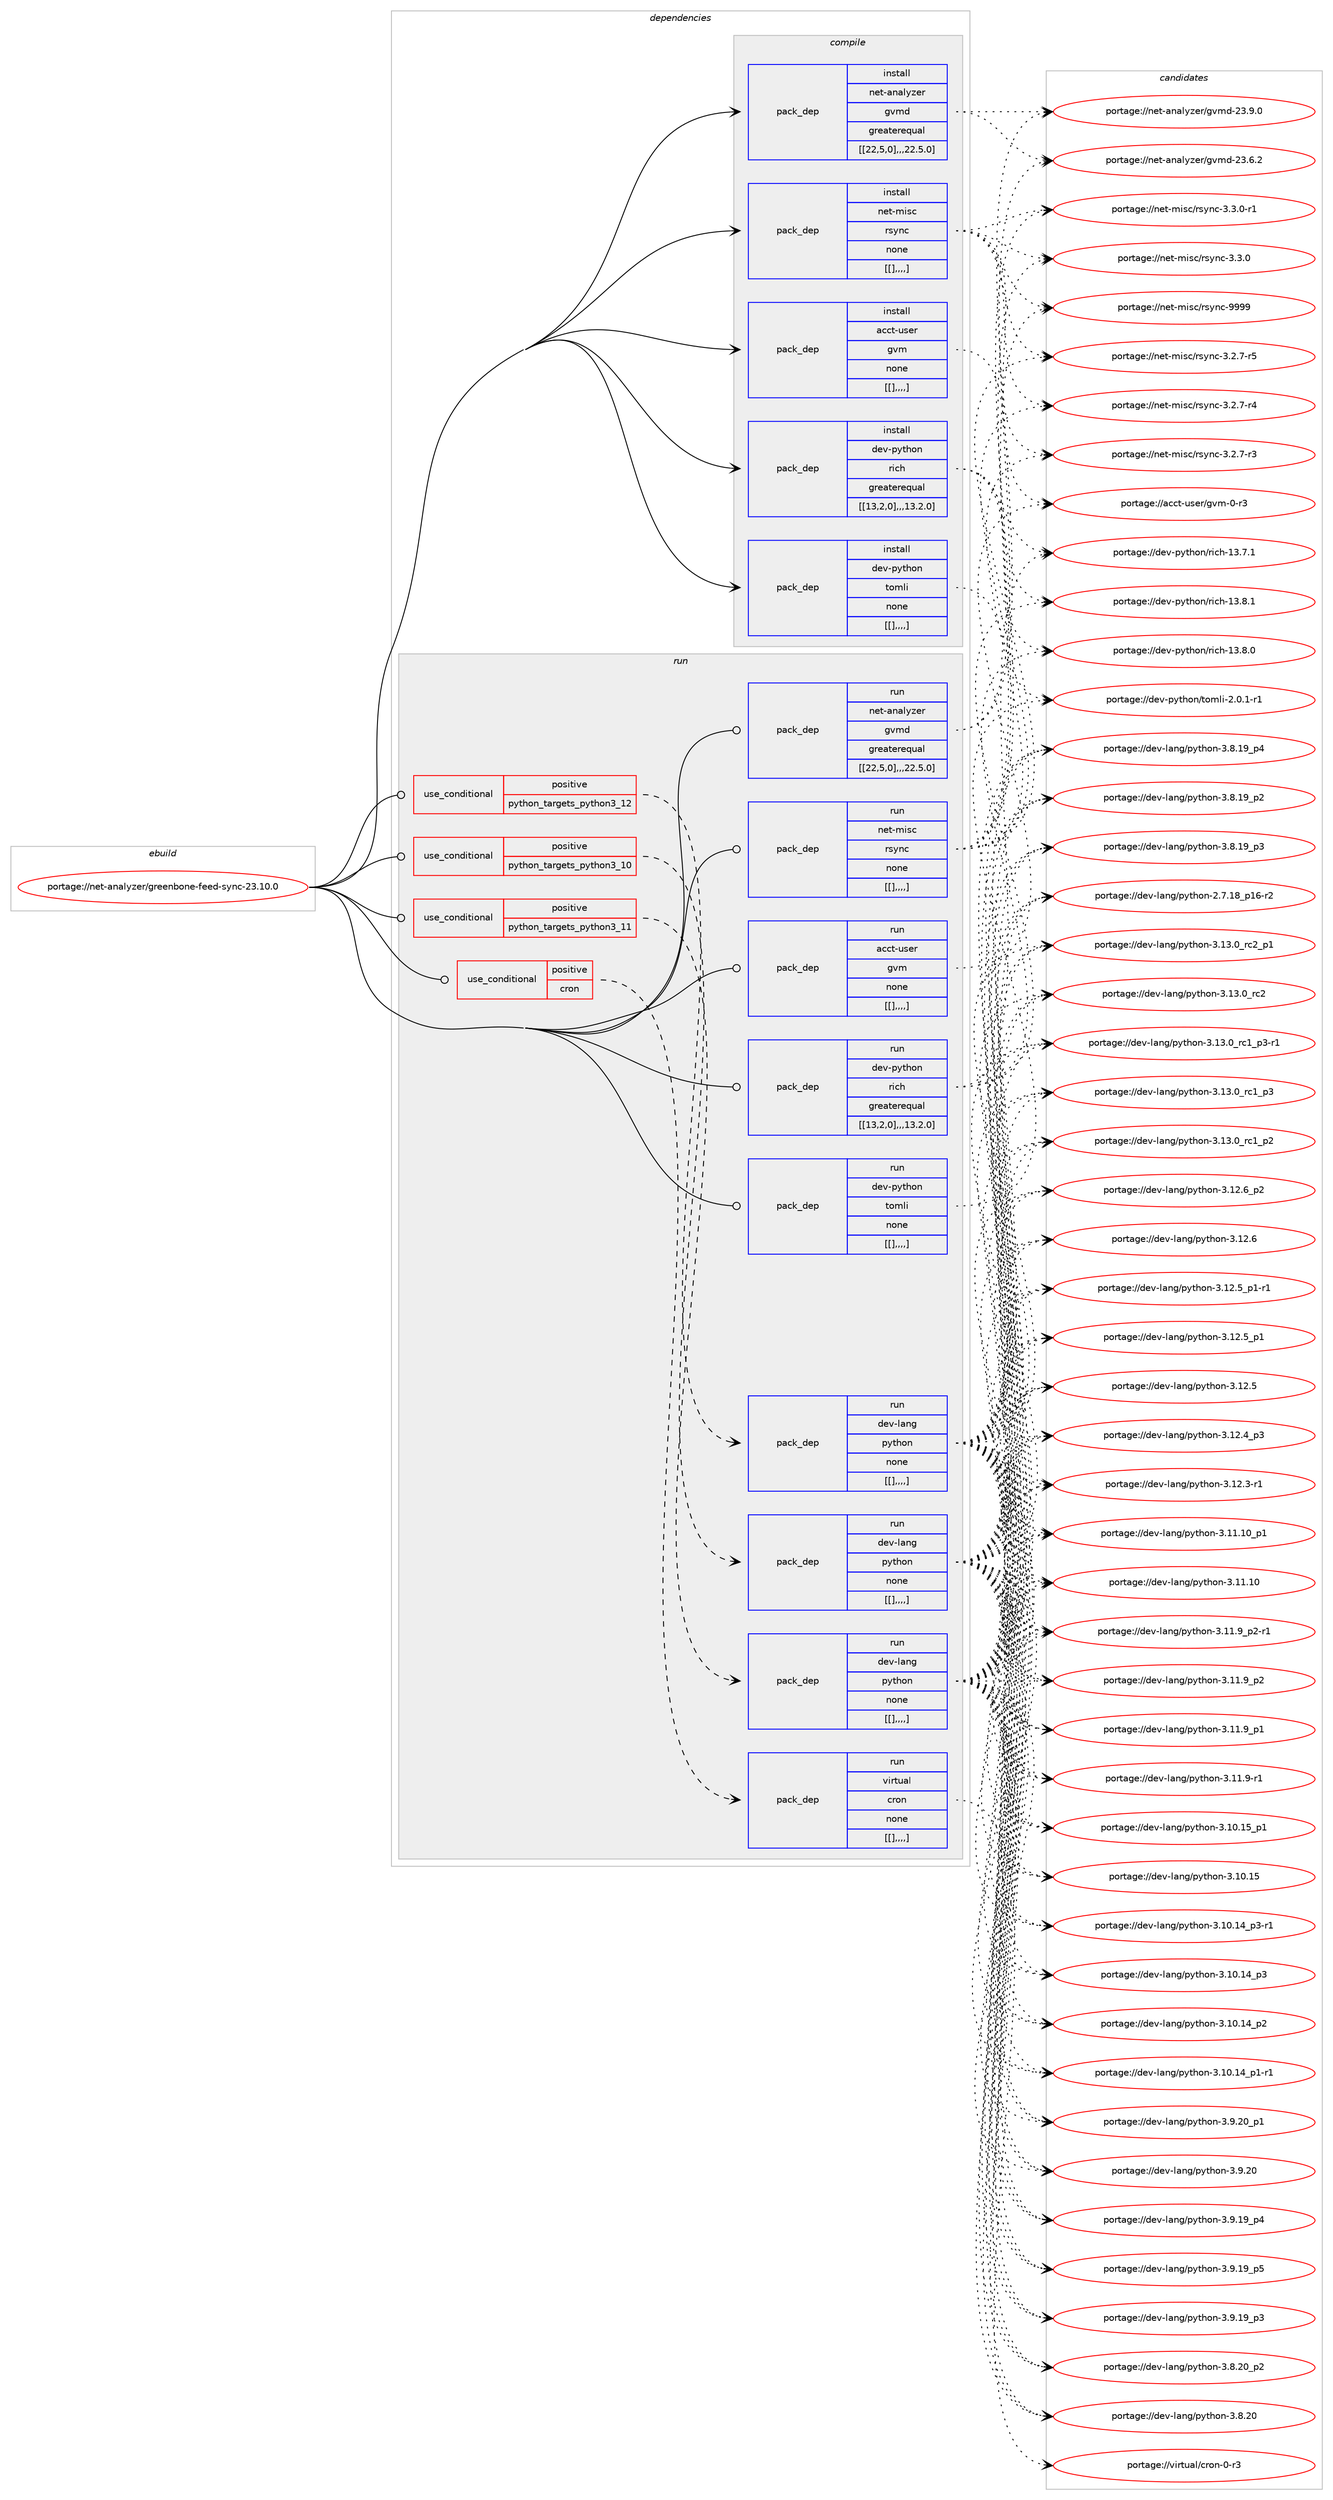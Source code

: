 digraph prolog {

# *************
# Graph options
# *************

newrank=true;
concentrate=true;
compound=true;
graph [rankdir=LR,fontname=Helvetica,fontsize=10,ranksep=1.5];#, ranksep=2.5, nodesep=0.2];
edge  [arrowhead=vee];
node  [fontname=Helvetica,fontsize=10];

# **********
# The ebuild
# **********

subgraph cluster_leftcol {
color=gray;
label=<<i>ebuild</i>>;
id [label="portage://net-analyzer/greenbone-feed-sync-23.10.0", color=red, width=4, href="../net-analyzer/greenbone-feed-sync-23.10.0.svg"];
}

# ****************
# The dependencies
# ****************

subgraph cluster_midcol {
color=gray;
label=<<i>dependencies</i>>;
subgraph cluster_compile {
fillcolor="#eeeeee";
style=filled;
label=<<i>compile</i>>;
subgraph pack255198 {
dependency348858 [label=<<TABLE BORDER="0" CELLBORDER="1" CELLSPACING="0" CELLPADDING="4" WIDTH="220"><TR><TD ROWSPAN="6" CELLPADDING="30">pack_dep</TD></TR><TR><TD WIDTH="110">install</TD></TR><TR><TD>acct-user</TD></TR><TR><TD>gvm</TD></TR><TR><TD>none</TD></TR><TR><TD>[[],,,,]</TD></TR></TABLE>>, shape=none, color=blue];
}
id:e -> dependency348858:w [weight=20,style="solid",arrowhead="vee"];
subgraph pack255199 {
dependency348859 [label=<<TABLE BORDER="0" CELLBORDER="1" CELLSPACING="0" CELLPADDING="4" WIDTH="220"><TR><TD ROWSPAN="6" CELLPADDING="30">pack_dep</TD></TR><TR><TD WIDTH="110">install</TD></TR><TR><TD>dev-python</TD></TR><TR><TD>rich</TD></TR><TR><TD>greaterequal</TD></TR><TR><TD>[[13,2,0],,,13.2.0]</TD></TR></TABLE>>, shape=none, color=blue];
}
id:e -> dependency348859:w [weight=20,style="solid",arrowhead="vee"];
subgraph pack255200 {
dependency348860 [label=<<TABLE BORDER="0" CELLBORDER="1" CELLSPACING="0" CELLPADDING="4" WIDTH="220"><TR><TD ROWSPAN="6" CELLPADDING="30">pack_dep</TD></TR><TR><TD WIDTH="110">install</TD></TR><TR><TD>dev-python</TD></TR><TR><TD>tomli</TD></TR><TR><TD>none</TD></TR><TR><TD>[[],,,,]</TD></TR></TABLE>>, shape=none, color=blue];
}
id:e -> dependency348860:w [weight=20,style="solid",arrowhead="vee"];
subgraph pack255201 {
dependency348861 [label=<<TABLE BORDER="0" CELLBORDER="1" CELLSPACING="0" CELLPADDING="4" WIDTH="220"><TR><TD ROWSPAN="6" CELLPADDING="30">pack_dep</TD></TR><TR><TD WIDTH="110">install</TD></TR><TR><TD>net-analyzer</TD></TR><TR><TD>gvmd</TD></TR><TR><TD>greaterequal</TD></TR><TR><TD>[[22,5,0],,,22.5.0]</TD></TR></TABLE>>, shape=none, color=blue];
}
id:e -> dependency348861:w [weight=20,style="solid",arrowhead="vee"];
subgraph pack255202 {
dependency348862 [label=<<TABLE BORDER="0" CELLBORDER="1" CELLSPACING="0" CELLPADDING="4" WIDTH="220"><TR><TD ROWSPAN="6" CELLPADDING="30">pack_dep</TD></TR><TR><TD WIDTH="110">install</TD></TR><TR><TD>net-misc</TD></TR><TR><TD>rsync</TD></TR><TR><TD>none</TD></TR><TR><TD>[[],,,,]</TD></TR></TABLE>>, shape=none, color=blue];
}
id:e -> dependency348862:w [weight=20,style="solid",arrowhead="vee"];
}
subgraph cluster_compileandrun {
fillcolor="#eeeeee";
style=filled;
label=<<i>compile and run</i>>;
}
subgraph cluster_run {
fillcolor="#eeeeee";
style=filled;
label=<<i>run</i>>;
subgraph cond91076 {
dependency348863 [label=<<TABLE BORDER="0" CELLBORDER="1" CELLSPACING="0" CELLPADDING="4"><TR><TD ROWSPAN="3" CELLPADDING="10">use_conditional</TD></TR><TR><TD>positive</TD></TR><TR><TD>cron</TD></TR></TABLE>>, shape=none, color=red];
subgraph pack255203 {
dependency348864 [label=<<TABLE BORDER="0" CELLBORDER="1" CELLSPACING="0" CELLPADDING="4" WIDTH="220"><TR><TD ROWSPAN="6" CELLPADDING="30">pack_dep</TD></TR><TR><TD WIDTH="110">run</TD></TR><TR><TD>virtual</TD></TR><TR><TD>cron</TD></TR><TR><TD>none</TD></TR><TR><TD>[[],,,,]</TD></TR></TABLE>>, shape=none, color=blue];
}
dependency348863:e -> dependency348864:w [weight=20,style="dashed",arrowhead="vee"];
}
id:e -> dependency348863:w [weight=20,style="solid",arrowhead="odot"];
subgraph cond91077 {
dependency348865 [label=<<TABLE BORDER="0" CELLBORDER="1" CELLSPACING="0" CELLPADDING="4"><TR><TD ROWSPAN="3" CELLPADDING="10">use_conditional</TD></TR><TR><TD>positive</TD></TR><TR><TD>python_targets_python3_10</TD></TR></TABLE>>, shape=none, color=red];
subgraph pack255204 {
dependency348866 [label=<<TABLE BORDER="0" CELLBORDER="1" CELLSPACING="0" CELLPADDING="4" WIDTH="220"><TR><TD ROWSPAN="6" CELLPADDING="30">pack_dep</TD></TR><TR><TD WIDTH="110">run</TD></TR><TR><TD>dev-lang</TD></TR><TR><TD>python</TD></TR><TR><TD>none</TD></TR><TR><TD>[[],,,,]</TD></TR></TABLE>>, shape=none, color=blue];
}
dependency348865:e -> dependency348866:w [weight=20,style="dashed",arrowhead="vee"];
}
id:e -> dependency348865:w [weight=20,style="solid",arrowhead="odot"];
subgraph cond91078 {
dependency348867 [label=<<TABLE BORDER="0" CELLBORDER="1" CELLSPACING="0" CELLPADDING="4"><TR><TD ROWSPAN="3" CELLPADDING="10">use_conditional</TD></TR><TR><TD>positive</TD></TR><TR><TD>python_targets_python3_11</TD></TR></TABLE>>, shape=none, color=red];
subgraph pack255205 {
dependency348868 [label=<<TABLE BORDER="0" CELLBORDER="1" CELLSPACING="0" CELLPADDING="4" WIDTH="220"><TR><TD ROWSPAN="6" CELLPADDING="30">pack_dep</TD></TR><TR><TD WIDTH="110">run</TD></TR><TR><TD>dev-lang</TD></TR><TR><TD>python</TD></TR><TR><TD>none</TD></TR><TR><TD>[[],,,,]</TD></TR></TABLE>>, shape=none, color=blue];
}
dependency348867:e -> dependency348868:w [weight=20,style="dashed",arrowhead="vee"];
}
id:e -> dependency348867:w [weight=20,style="solid",arrowhead="odot"];
subgraph cond91079 {
dependency348869 [label=<<TABLE BORDER="0" CELLBORDER="1" CELLSPACING="0" CELLPADDING="4"><TR><TD ROWSPAN="3" CELLPADDING="10">use_conditional</TD></TR><TR><TD>positive</TD></TR><TR><TD>python_targets_python3_12</TD></TR></TABLE>>, shape=none, color=red];
subgraph pack255206 {
dependency348870 [label=<<TABLE BORDER="0" CELLBORDER="1" CELLSPACING="0" CELLPADDING="4" WIDTH="220"><TR><TD ROWSPAN="6" CELLPADDING="30">pack_dep</TD></TR><TR><TD WIDTH="110">run</TD></TR><TR><TD>dev-lang</TD></TR><TR><TD>python</TD></TR><TR><TD>none</TD></TR><TR><TD>[[],,,,]</TD></TR></TABLE>>, shape=none, color=blue];
}
dependency348869:e -> dependency348870:w [weight=20,style="dashed",arrowhead="vee"];
}
id:e -> dependency348869:w [weight=20,style="solid",arrowhead="odot"];
subgraph pack255207 {
dependency348871 [label=<<TABLE BORDER="0" CELLBORDER="1" CELLSPACING="0" CELLPADDING="4" WIDTH="220"><TR><TD ROWSPAN="6" CELLPADDING="30">pack_dep</TD></TR><TR><TD WIDTH="110">run</TD></TR><TR><TD>acct-user</TD></TR><TR><TD>gvm</TD></TR><TR><TD>none</TD></TR><TR><TD>[[],,,,]</TD></TR></TABLE>>, shape=none, color=blue];
}
id:e -> dependency348871:w [weight=20,style="solid",arrowhead="odot"];
subgraph pack255208 {
dependency348872 [label=<<TABLE BORDER="0" CELLBORDER="1" CELLSPACING="0" CELLPADDING="4" WIDTH="220"><TR><TD ROWSPAN="6" CELLPADDING="30">pack_dep</TD></TR><TR><TD WIDTH="110">run</TD></TR><TR><TD>dev-python</TD></TR><TR><TD>rich</TD></TR><TR><TD>greaterequal</TD></TR><TR><TD>[[13,2,0],,,13.2.0]</TD></TR></TABLE>>, shape=none, color=blue];
}
id:e -> dependency348872:w [weight=20,style="solid",arrowhead="odot"];
subgraph pack255209 {
dependency348873 [label=<<TABLE BORDER="0" CELLBORDER="1" CELLSPACING="0" CELLPADDING="4" WIDTH="220"><TR><TD ROWSPAN="6" CELLPADDING="30">pack_dep</TD></TR><TR><TD WIDTH="110">run</TD></TR><TR><TD>dev-python</TD></TR><TR><TD>tomli</TD></TR><TR><TD>none</TD></TR><TR><TD>[[],,,,]</TD></TR></TABLE>>, shape=none, color=blue];
}
id:e -> dependency348873:w [weight=20,style="solid",arrowhead="odot"];
subgraph pack255210 {
dependency348874 [label=<<TABLE BORDER="0" CELLBORDER="1" CELLSPACING="0" CELLPADDING="4" WIDTH="220"><TR><TD ROWSPAN="6" CELLPADDING="30">pack_dep</TD></TR><TR><TD WIDTH="110">run</TD></TR><TR><TD>net-analyzer</TD></TR><TR><TD>gvmd</TD></TR><TR><TD>greaterequal</TD></TR><TR><TD>[[22,5,0],,,22.5.0]</TD></TR></TABLE>>, shape=none, color=blue];
}
id:e -> dependency348874:w [weight=20,style="solid",arrowhead="odot"];
subgraph pack255211 {
dependency348875 [label=<<TABLE BORDER="0" CELLBORDER="1" CELLSPACING="0" CELLPADDING="4" WIDTH="220"><TR><TD ROWSPAN="6" CELLPADDING="30">pack_dep</TD></TR><TR><TD WIDTH="110">run</TD></TR><TR><TD>net-misc</TD></TR><TR><TD>rsync</TD></TR><TR><TD>none</TD></TR><TR><TD>[[],,,,]</TD></TR></TABLE>>, shape=none, color=blue];
}
id:e -> dependency348875:w [weight=20,style="solid",arrowhead="odot"];
}
}

# **************
# The candidates
# **************

subgraph cluster_choices {
rank=same;
color=gray;
label=<<i>candidates</i>>;

subgraph choice255198 {
color=black;
nodesep=1;
choice979999116451171151011144710311810945484511451 [label="portage://acct-user/gvm-0-r3", color=red, width=4,href="../acct-user/gvm-0-r3.svg"];
dependency348858:e -> choice979999116451171151011144710311810945484511451:w [style=dotted,weight="100"];
}
subgraph choice255199 {
color=black;
nodesep=1;
choice10010111845112121116104111110471141059910445495146564649 [label="portage://dev-python/rich-13.8.1", color=red, width=4,href="../dev-python/rich-13.8.1.svg"];
choice10010111845112121116104111110471141059910445495146564648 [label="portage://dev-python/rich-13.8.0", color=red, width=4,href="../dev-python/rich-13.8.0.svg"];
choice10010111845112121116104111110471141059910445495146554649 [label="portage://dev-python/rich-13.7.1", color=red, width=4,href="../dev-python/rich-13.7.1.svg"];
dependency348859:e -> choice10010111845112121116104111110471141059910445495146564649:w [style=dotted,weight="100"];
dependency348859:e -> choice10010111845112121116104111110471141059910445495146564648:w [style=dotted,weight="100"];
dependency348859:e -> choice10010111845112121116104111110471141059910445495146554649:w [style=dotted,weight="100"];
}
subgraph choice255200 {
color=black;
nodesep=1;
choice10010111845112121116104111110471161111091081054550464846494511449 [label="portage://dev-python/tomli-2.0.1-r1", color=red, width=4,href="../dev-python/tomli-2.0.1-r1.svg"];
dependency348860:e -> choice10010111845112121116104111110471161111091081054550464846494511449:w [style=dotted,weight="100"];
}
subgraph choice255201 {
color=black;
nodesep=1;
choice1101011164597110971081211221011144710311810910045505146574648 [label="portage://net-analyzer/gvmd-23.9.0", color=red, width=4,href="../net-analyzer/gvmd-23.9.0.svg"];
choice1101011164597110971081211221011144710311810910045505146544650 [label="portage://net-analyzer/gvmd-23.6.2", color=red, width=4,href="../net-analyzer/gvmd-23.6.2.svg"];
dependency348861:e -> choice1101011164597110971081211221011144710311810910045505146574648:w [style=dotted,weight="100"];
dependency348861:e -> choice1101011164597110971081211221011144710311810910045505146544650:w [style=dotted,weight="100"];
}
subgraph choice255202 {
color=black;
nodesep=1;
choice110101116451091051159947114115121110994557575757 [label="portage://net-misc/rsync-9999", color=red, width=4,href="../net-misc/rsync-9999.svg"];
choice110101116451091051159947114115121110994551465146484511449 [label="portage://net-misc/rsync-3.3.0-r1", color=red, width=4,href="../net-misc/rsync-3.3.0-r1.svg"];
choice11010111645109105115994711411512111099455146514648 [label="portage://net-misc/rsync-3.3.0", color=red, width=4,href="../net-misc/rsync-3.3.0.svg"];
choice110101116451091051159947114115121110994551465046554511453 [label="portage://net-misc/rsync-3.2.7-r5", color=red, width=4,href="../net-misc/rsync-3.2.7-r5.svg"];
choice110101116451091051159947114115121110994551465046554511452 [label="portage://net-misc/rsync-3.2.7-r4", color=red, width=4,href="../net-misc/rsync-3.2.7-r4.svg"];
choice110101116451091051159947114115121110994551465046554511451 [label="portage://net-misc/rsync-3.2.7-r3", color=red, width=4,href="../net-misc/rsync-3.2.7-r3.svg"];
dependency348862:e -> choice110101116451091051159947114115121110994557575757:w [style=dotted,weight="100"];
dependency348862:e -> choice110101116451091051159947114115121110994551465146484511449:w [style=dotted,weight="100"];
dependency348862:e -> choice11010111645109105115994711411512111099455146514648:w [style=dotted,weight="100"];
dependency348862:e -> choice110101116451091051159947114115121110994551465046554511453:w [style=dotted,weight="100"];
dependency348862:e -> choice110101116451091051159947114115121110994551465046554511452:w [style=dotted,weight="100"];
dependency348862:e -> choice110101116451091051159947114115121110994551465046554511451:w [style=dotted,weight="100"];
}
subgraph choice255203 {
color=black;
nodesep=1;
choice11810511411611797108479911411111045484511451 [label="portage://virtual/cron-0-r3", color=red, width=4,href="../virtual/cron-0-r3.svg"];
dependency348864:e -> choice11810511411611797108479911411111045484511451:w [style=dotted,weight="100"];
}
subgraph choice255204 {
color=black;
nodesep=1;
choice100101118451089711010347112121116104111110455146495146489511499509511249 [label="portage://dev-lang/python-3.13.0_rc2_p1", color=red, width=4,href="../dev-lang/python-3.13.0_rc2_p1.svg"];
choice10010111845108971101034711212111610411111045514649514648951149950 [label="portage://dev-lang/python-3.13.0_rc2", color=red, width=4,href="../dev-lang/python-3.13.0_rc2.svg"];
choice1001011184510897110103471121211161041111104551464951464895114994995112514511449 [label="portage://dev-lang/python-3.13.0_rc1_p3-r1", color=red, width=4,href="../dev-lang/python-3.13.0_rc1_p3-r1.svg"];
choice100101118451089711010347112121116104111110455146495146489511499499511251 [label="portage://dev-lang/python-3.13.0_rc1_p3", color=red, width=4,href="../dev-lang/python-3.13.0_rc1_p3.svg"];
choice100101118451089711010347112121116104111110455146495146489511499499511250 [label="portage://dev-lang/python-3.13.0_rc1_p2", color=red, width=4,href="../dev-lang/python-3.13.0_rc1_p2.svg"];
choice100101118451089711010347112121116104111110455146495046549511250 [label="portage://dev-lang/python-3.12.6_p2", color=red, width=4,href="../dev-lang/python-3.12.6_p2.svg"];
choice10010111845108971101034711212111610411111045514649504654 [label="portage://dev-lang/python-3.12.6", color=red, width=4,href="../dev-lang/python-3.12.6.svg"];
choice1001011184510897110103471121211161041111104551464950465395112494511449 [label="portage://dev-lang/python-3.12.5_p1-r1", color=red, width=4,href="../dev-lang/python-3.12.5_p1-r1.svg"];
choice100101118451089711010347112121116104111110455146495046539511249 [label="portage://dev-lang/python-3.12.5_p1", color=red, width=4,href="../dev-lang/python-3.12.5_p1.svg"];
choice10010111845108971101034711212111610411111045514649504653 [label="portage://dev-lang/python-3.12.5", color=red, width=4,href="../dev-lang/python-3.12.5.svg"];
choice100101118451089711010347112121116104111110455146495046529511251 [label="portage://dev-lang/python-3.12.4_p3", color=red, width=4,href="../dev-lang/python-3.12.4_p3.svg"];
choice100101118451089711010347112121116104111110455146495046514511449 [label="portage://dev-lang/python-3.12.3-r1", color=red, width=4,href="../dev-lang/python-3.12.3-r1.svg"];
choice10010111845108971101034711212111610411111045514649494649489511249 [label="portage://dev-lang/python-3.11.10_p1", color=red, width=4,href="../dev-lang/python-3.11.10_p1.svg"];
choice1001011184510897110103471121211161041111104551464949464948 [label="portage://dev-lang/python-3.11.10", color=red, width=4,href="../dev-lang/python-3.11.10.svg"];
choice1001011184510897110103471121211161041111104551464949465795112504511449 [label="portage://dev-lang/python-3.11.9_p2-r1", color=red, width=4,href="../dev-lang/python-3.11.9_p2-r1.svg"];
choice100101118451089711010347112121116104111110455146494946579511250 [label="portage://dev-lang/python-3.11.9_p2", color=red, width=4,href="../dev-lang/python-3.11.9_p2.svg"];
choice100101118451089711010347112121116104111110455146494946579511249 [label="portage://dev-lang/python-3.11.9_p1", color=red, width=4,href="../dev-lang/python-3.11.9_p1.svg"];
choice100101118451089711010347112121116104111110455146494946574511449 [label="portage://dev-lang/python-3.11.9-r1", color=red, width=4,href="../dev-lang/python-3.11.9-r1.svg"];
choice10010111845108971101034711212111610411111045514649484649539511249 [label="portage://dev-lang/python-3.10.15_p1", color=red, width=4,href="../dev-lang/python-3.10.15_p1.svg"];
choice1001011184510897110103471121211161041111104551464948464953 [label="portage://dev-lang/python-3.10.15", color=red, width=4,href="../dev-lang/python-3.10.15.svg"];
choice100101118451089711010347112121116104111110455146494846495295112514511449 [label="portage://dev-lang/python-3.10.14_p3-r1", color=red, width=4,href="../dev-lang/python-3.10.14_p3-r1.svg"];
choice10010111845108971101034711212111610411111045514649484649529511251 [label="portage://dev-lang/python-3.10.14_p3", color=red, width=4,href="../dev-lang/python-3.10.14_p3.svg"];
choice10010111845108971101034711212111610411111045514649484649529511250 [label="portage://dev-lang/python-3.10.14_p2", color=red, width=4,href="../dev-lang/python-3.10.14_p2.svg"];
choice100101118451089711010347112121116104111110455146494846495295112494511449 [label="portage://dev-lang/python-3.10.14_p1-r1", color=red, width=4,href="../dev-lang/python-3.10.14_p1-r1.svg"];
choice100101118451089711010347112121116104111110455146574650489511249 [label="portage://dev-lang/python-3.9.20_p1", color=red, width=4,href="../dev-lang/python-3.9.20_p1.svg"];
choice10010111845108971101034711212111610411111045514657465048 [label="portage://dev-lang/python-3.9.20", color=red, width=4,href="../dev-lang/python-3.9.20.svg"];
choice100101118451089711010347112121116104111110455146574649579511253 [label="portage://dev-lang/python-3.9.19_p5", color=red, width=4,href="../dev-lang/python-3.9.19_p5.svg"];
choice100101118451089711010347112121116104111110455146574649579511252 [label="portage://dev-lang/python-3.9.19_p4", color=red, width=4,href="../dev-lang/python-3.9.19_p4.svg"];
choice100101118451089711010347112121116104111110455146574649579511251 [label="portage://dev-lang/python-3.9.19_p3", color=red, width=4,href="../dev-lang/python-3.9.19_p3.svg"];
choice100101118451089711010347112121116104111110455146564650489511250 [label="portage://dev-lang/python-3.8.20_p2", color=red, width=4,href="../dev-lang/python-3.8.20_p2.svg"];
choice10010111845108971101034711212111610411111045514656465048 [label="portage://dev-lang/python-3.8.20", color=red, width=4,href="../dev-lang/python-3.8.20.svg"];
choice100101118451089711010347112121116104111110455146564649579511252 [label="portage://dev-lang/python-3.8.19_p4", color=red, width=4,href="../dev-lang/python-3.8.19_p4.svg"];
choice100101118451089711010347112121116104111110455146564649579511251 [label="portage://dev-lang/python-3.8.19_p3", color=red, width=4,href="../dev-lang/python-3.8.19_p3.svg"];
choice100101118451089711010347112121116104111110455146564649579511250 [label="portage://dev-lang/python-3.8.19_p2", color=red, width=4,href="../dev-lang/python-3.8.19_p2.svg"];
choice100101118451089711010347112121116104111110455046554649569511249544511450 [label="portage://dev-lang/python-2.7.18_p16-r2", color=red, width=4,href="../dev-lang/python-2.7.18_p16-r2.svg"];
dependency348866:e -> choice100101118451089711010347112121116104111110455146495146489511499509511249:w [style=dotted,weight="100"];
dependency348866:e -> choice10010111845108971101034711212111610411111045514649514648951149950:w [style=dotted,weight="100"];
dependency348866:e -> choice1001011184510897110103471121211161041111104551464951464895114994995112514511449:w [style=dotted,weight="100"];
dependency348866:e -> choice100101118451089711010347112121116104111110455146495146489511499499511251:w [style=dotted,weight="100"];
dependency348866:e -> choice100101118451089711010347112121116104111110455146495146489511499499511250:w [style=dotted,weight="100"];
dependency348866:e -> choice100101118451089711010347112121116104111110455146495046549511250:w [style=dotted,weight="100"];
dependency348866:e -> choice10010111845108971101034711212111610411111045514649504654:w [style=dotted,weight="100"];
dependency348866:e -> choice1001011184510897110103471121211161041111104551464950465395112494511449:w [style=dotted,weight="100"];
dependency348866:e -> choice100101118451089711010347112121116104111110455146495046539511249:w [style=dotted,weight="100"];
dependency348866:e -> choice10010111845108971101034711212111610411111045514649504653:w [style=dotted,weight="100"];
dependency348866:e -> choice100101118451089711010347112121116104111110455146495046529511251:w [style=dotted,weight="100"];
dependency348866:e -> choice100101118451089711010347112121116104111110455146495046514511449:w [style=dotted,weight="100"];
dependency348866:e -> choice10010111845108971101034711212111610411111045514649494649489511249:w [style=dotted,weight="100"];
dependency348866:e -> choice1001011184510897110103471121211161041111104551464949464948:w [style=dotted,weight="100"];
dependency348866:e -> choice1001011184510897110103471121211161041111104551464949465795112504511449:w [style=dotted,weight="100"];
dependency348866:e -> choice100101118451089711010347112121116104111110455146494946579511250:w [style=dotted,weight="100"];
dependency348866:e -> choice100101118451089711010347112121116104111110455146494946579511249:w [style=dotted,weight="100"];
dependency348866:e -> choice100101118451089711010347112121116104111110455146494946574511449:w [style=dotted,weight="100"];
dependency348866:e -> choice10010111845108971101034711212111610411111045514649484649539511249:w [style=dotted,weight="100"];
dependency348866:e -> choice1001011184510897110103471121211161041111104551464948464953:w [style=dotted,weight="100"];
dependency348866:e -> choice100101118451089711010347112121116104111110455146494846495295112514511449:w [style=dotted,weight="100"];
dependency348866:e -> choice10010111845108971101034711212111610411111045514649484649529511251:w [style=dotted,weight="100"];
dependency348866:e -> choice10010111845108971101034711212111610411111045514649484649529511250:w [style=dotted,weight="100"];
dependency348866:e -> choice100101118451089711010347112121116104111110455146494846495295112494511449:w [style=dotted,weight="100"];
dependency348866:e -> choice100101118451089711010347112121116104111110455146574650489511249:w [style=dotted,weight="100"];
dependency348866:e -> choice10010111845108971101034711212111610411111045514657465048:w [style=dotted,weight="100"];
dependency348866:e -> choice100101118451089711010347112121116104111110455146574649579511253:w [style=dotted,weight="100"];
dependency348866:e -> choice100101118451089711010347112121116104111110455146574649579511252:w [style=dotted,weight="100"];
dependency348866:e -> choice100101118451089711010347112121116104111110455146574649579511251:w [style=dotted,weight="100"];
dependency348866:e -> choice100101118451089711010347112121116104111110455146564650489511250:w [style=dotted,weight="100"];
dependency348866:e -> choice10010111845108971101034711212111610411111045514656465048:w [style=dotted,weight="100"];
dependency348866:e -> choice100101118451089711010347112121116104111110455146564649579511252:w [style=dotted,weight="100"];
dependency348866:e -> choice100101118451089711010347112121116104111110455146564649579511251:w [style=dotted,weight="100"];
dependency348866:e -> choice100101118451089711010347112121116104111110455146564649579511250:w [style=dotted,weight="100"];
dependency348866:e -> choice100101118451089711010347112121116104111110455046554649569511249544511450:w [style=dotted,weight="100"];
}
subgraph choice255205 {
color=black;
nodesep=1;
choice100101118451089711010347112121116104111110455146495146489511499509511249 [label="portage://dev-lang/python-3.13.0_rc2_p1", color=red, width=4,href="../dev-lang/python-3.13.0_rc2_p1.svg"];
choice10010111845108971101034711212111610411111045514649514648951149950 [label="portage://dev-lang/python-3.13.0_rc2", color=red, width=4,href="../dev-lang/python-3.13.0_rc2.svg"];
choice1001011184510897110103471121211161041111104551464951464895114994995112514511449 [label="portage://dev-lang/python-3.13.0_rc1_p3-r1", color=red, width=4,href="../dev-lang/python-3.13.0_rc1_p3-r1.svg"];
choice100101118451089711010347112121116104111110455146495146489511499499511251 [label="portage://dev-lang/python-3.13.0_rc1_p3", color=red, width=4,href="../dev-lang/python-3.13.0_rc1_p3.svg"];
choice100101118451089711010347112121116104111110455146495146489511499499511250 [label="portage://dev-lang/python-3.13.0_rc1_p2", color=red, width=4,href="../dev-lang/python-3.13.0_rc1_p2.svg"];
choice100101118451089711010347112121116104111110455146495046549511250 [label="portage://dev-lang/python-3.12.6_p2", color=red, width=4,href="../dev-lang/python-3.12.6_p2.svg"];
choice10010111845108971101034711212111610411111045514649504654 [label="portage://dev-lang/python-3.12.6", color=red, width=4,href="../dev-lang/python-3.12.6.svg"];
choice1001011184510897110103471121211161041111104551464950465395112494511449 [label="portage://dev-lang/python-3.12.5_p1-r1", color=red, width=4,href="../dev-lang/python-3.12.5_p1-r1.svg"];
choice100101118451089711010347112121116104111110455146495046539511249 [label="portage://dev-lang/python-3.12.5_p1", color=red, width=4,href="../dev-lang/python-3.12.5_p1.svg"];
choice10010111845108971101034711212111610411111045514649504653 [label="portage://dev-lang/python-3.12.5", color=red, width=4,href="../dev-lang/python-3.12.5.svg"];
choice100101118451089711010347112121116104111110455146495046529511251 [label="portage://dev-lang/python-3.12.4_p3", color=red, width=4,href="../dev-lang/python-3.12.4_p3.svg"];
choice100101118451089711010347112121116104111110455146495046514511449 [label="portage://dev-lang/python-3.12.3-r1", color=red, width=4,href="../dev-lang/python-3.12.3-r1.svg"];
choice10010111845108971101034711212111610411111045514649494649489511249 [label="portage://dev-lang/python-3.11.10_p1", color=red, width=4,href="../dev-lang/python-3.11.10_p1.svg"];
choice1001011184510897110103471121211161041111104551464949464948 [label="portage://dev-lang/python-3.11.10", color=red, width=4,href="../dev-lang/python-3.11.10.svg"];
choice1001011184510897110103471121211161041111104551464949465795112504511449 [label="portage://dev-lang/python-3.11.9_p2-r1", color=red, width=4,href="../dev-lang/python-3.11.9_p2-r1.svg"];
choice100101118451089711010347112121116104111110455146494946579511250 [label="portage://dev-lang/python-3.11.9_p2", color=red, width=4,href="../dev-lang/python-3.11.9_p2.svg"];
choice100101118451089711010347112121116104111110455146494946579511249 [label="portage://dev-lang/python-3.11.9_p1", color=red, width=4,href="../dev-lang/python-3.11.9_p1.svg"];
choice100101118451089711010347112121116104111110455146494946574511449 [label="portage://dev-lang/python-3.11.9-r1", color=red, width=4,href="../dev-lang/python-3.11.9-r1.svg"];
choice10010111845108971101034711212111610411111045514649484649539511249 [label="portage://dev-lang/python-3.10.15_p1", color=red, width=4,href="../dev-lang/python-3.10.15_p1.svg"];
choice1001011184510897110103471121211161041111104551464948464953 [label="portage://dev-lang/python-3.10.15", color=red, width=4,href="../dev-lang/python-3.10.15.svg"];
choice100101118451089711010347112121116104111110455146494846495295112514511449 [label="portage://dev-lang/python-3.10.14_p3-r1", color=red, width=4,href="../dev-lang/python-3.10.14_p3-r1.svg"];
choice10010111845108971101034711212111610411111045514649484649529511251 [label="portage://dev-lang/python-3.10.14_p3", color=red, width=4,href="../dev-lang/python-3.10.14_p3.svg"];
choice10010111845108971101034711212111610411111045514649484649529511250 [label="portage://dev-lang/python-3.10.14_p2", color=red, width=4,href="../dev-lang/python-3.10.14_p2.svg"];
choice100101118451089711010347112121116104111110455146494846495295112494511449 [label="portage://dev-lang/python-3.10.14_p1-r1", color=red, width=4,href="../dev-lang/python-3.10.14_p1-r1.svg"];
choice100101118451089711010347112121116104111110455146574650489511249 [label="portage://dev-lang/python-3.9.20_p1", color=red, width=4,href="../dev-lang/python-3.9.20_p1.svg"];
choice10010111845108971101034711212111610411111045514657465048 [label="portage://dev-lang/python-3.9.20", color=red, width=4,href="../dev-lang/python-3.9.20.svg"];
choice100101118451089711010347112121116104111110455146574649579511253 [label="portage://dev-lang/python-3.9.19_p5", color=red, width=4,href="../dev-lang/python-3.9.19_p5.svg"];
choice100101118451089711010347112121116104111110455146574649579511252 [label="portage://dev-lang/python-3.9.19_p4", color=red, width=4,href="../dev-lang/python-3.9.19_p4.svg"];
choice100101118451089711010347112121116104111110455146574649579511251 [label="portage://dev-lang/python-3.9.19_p3", color=red, width=4,href="../dev-lang/python-3.9.19_p3.svg"];
choice100101118451089711010347112121116104111110455146564650489511250 [label="portage://dev-lang/python-3.8.20_p2", color=red, width=4,href="../dev-lang/python-3.8.20_p2.svg"];
choice10010111845108971101034711212111610411111045514656465048 [label="portage://dev-lang/python-3.8.20", color=red, width=4,href="../dev-lang/python-3.8.20.svg"];
choice100101118451089711010347112121116104111110455146564649579511252 [label="portage://dev-lang/python-3.8.19_p4", color=red, width=4,href="../dev-lang/python-3.8.19_p4.svg"];
choice100101118451089711010347112121116104111110455146564649579511251 [label="portage://dev-lang/python-3.8.19_p3", color=red, width=4,href="../dev-lang/python-3.8.19_p3.svg"];
choice100101118451089711010347112121116104111110455146564649579511250 [label="portage://dev-lang/python-3.8.19_p2", color=red, width=4,href="../dev-lang/python-3.8.19_p2.svg"];
choice100101118451089711010347112121116104111110455046554649569511249544511450 [label="portage://dev-lang/python-2.7.18_p16-r2", color=red, width=4,href="../dev-lang/python-2.7.18_p16-r2.svg"];
dependency348868:e -> choice100101118451089711010347112121116104111110455146495146489511499509511249:w [style=dotted,weight="100"];
dependency348868:e -> choice10010111845108971101034711212111610411111045514649514648951149950:w [style=dotted,weight="100"];
dependency348868:e -> choice1001011184510897110103471121211161041111104551464951464895114994995112514511449:w [style=dotted,weight="100"];
dependency348868:e -> choice100101118451089711010347112121116104111110455146495146489511499499511251:w [style=dotted,weight="100"];
dependency348868:e -> choice100101118451089711010347112121116104111110455146495146489511499499511250:w [style=dotted,weight="100"];
dependency348868:e -> choice100101118451089711010347112121116104111110455146495046549511250:w [style=dotted,weight="100"];
dependency348868:e -> choice10010111845108971101034711212111610411111045514649504654:w [style=dotted,weight="100"];
dependency348868:e -> choice1001011184510897110103471121211161041111104551464950465395112494511449:w [style=dotted,weight="100"];
dependency348868:e -> choice100101118451089711010347112121116104111110455146495046539511249:w [style=dotted,weight="100"];
dependency348868:e -> choice10010111845108971101034711212111610411111045514649504653:w [style=dotted,weight="100"];
dependency348868:e -> choice100101118451089711010347112121116104111110455146495046529511251:w [style=dotted,weight="100"];
dependency348868:e -> choice100101118451089711010347112121116104111110455146495046514511449:w [style=dotted,weight="100"];
dependency348868:e -> choice10010111845108971101034711212111610411111045514649494649489511249:w [style=dotted,weight="100"];
dependency348868:e -> choice1001011184510897110103471121211161041111104551464949464948:w [style=dotted,weight="100"];
dependency348868:e -> choice1001011184510897110103471121211161041111104551464949465795112504511449:w [style=dotted,weight="100"];
dependency348868:e -> choice100101118451089711010347112121116104111110455146494946579511250:w [style=dotted,weight="100"];
dependency348868:e -> choice100101118451089711010347112121116104111110455146494946579511249:w [style=dotted,weight="100"];
dependency348868:e -> choice100101118451089711010347112121116104111110455146494946574511449:w [style=dotted,weight="100"];
dependency348868:e -> choice10010111845108971101034711212111610411111045514649484649539511249:w [style=dotted,weight="100"];
dependency348868:e -> choice1001011184510897110103471121211161041111104551464948464953:w [style=dotted,weight="100"];
dependency348868:e -> choice100101118451089711010347112121116104111110455146494846495295112514511449:w [style=dotted,weight="100"];
dependency348868:e -> choice10010111845108971101034711212111610411111045514649484649529511251:w [style=dotted,weight="100"];
dependency348868:e -> choice10010111845108971101034711212111610411111045514649484649529511250:w [style=dotted,weight="100"];
dependency348868:e -> choice100101118451089711010347112121116104111110455146494846495295112494511449:w [style=dotted,weight="100"];
dependency348868:e -> choice100101118451089711010347112121116104111110455146574650489511249:w [style=dotted,weight="100"];
dependency348868:e -> choice10010111845108971101034711212111610411111045514657465048:w [style=dotted,weight="100"];
dependency348868:e -> choice100101118451089711010347112121116104111110455146574649579511253:w [style=dotted,weight="100"];
dependency348868:e -> choice100101118451089711010347112121116104111110455146574649579511252:w [style=dotted,weight="100"];
dependency348868:e -> choice100101118451089711010347112121116104111110455146574649579511251:w [style=dotted,weight="100"];
dependency348868:e -> choice100101118451089711010347112121116104111110455146564650489511250:w [style=dotted,weight="100"];
dependency348868:e -> choice10010111845108971101034711212111610411111045514656465048:w [style=dotted,weight="100"];
dependency348868:e -> choice100101118451089711010347112121116104111110455146564649579511252:w [style=dotted,weight="100"];
dependency348868:e -> choice100101118451089711010347112121116104111110455146564649579511251:w [style=dotted,weight="100"];
dependency348868:e -> choice100101118451089711010347112121116104111110455146564649579511250:w [style=dotted,weight="100"];
dependency348868:e -> choice100101118451089711010347112121116104111110455046554649569511249544511450:w [style=dotted,weight="100"];
}
subgraph choice255206 {
color=black;
nodesep=1;
choice100101118451089711010347112121116104111110455146495146489511499509511249 [label="portage://dev-lang/python-3.13.0_rc2_p1", color=red, width=4,href="../dev-lang/python-3.13.0_rc2_p1.svg"];
choice10010111845108971101034711212111610411111045514649514648951149950 [label="portage://dev-lang/python-3.13.0_rc2", color=red, width=4,href="../dev-lang/python-3.13.0_rc2.svg"];
choice1001011184510897110103471121211161041111104551464951464895114994995112514511449 [label="portage://dev-lang/python-3.13.0_rc1_p3-r1", color=red, width=4,href="../dev-lang/python-3.13.0_rc1_p3-r1.svg"];
choice100101118451089711010347112121116104111110455146495146489511499499511251 [label="portage://dev-lang/python-3.13.0_rc1_p3", color=red, width=4,href="../dev-lang/python-3.13.0_rc1_p3.svg"];
choice100101118451089711010347112121116104111110455146495146489511499499511250 [label="portage://dev-lang/python-3.13.0_rc1_p2", color=red, width=4,href="../dev-lang/python-3.13.0_rc1_p2.svg"];
choice100101118451089711010347112121116104111110455146495046549511250 [label="portage://dev-lang/python-3.12.6_p2", color=red, width=4,href="../dev-lang/python-3.12.6_p2.svg"];
choice10010111845108971101034711212111610411111045514649504654 [label="portage://dev-lang/python-3.12.6", color=red, width=4,href="../dev-lang/python-3.12.6.svg"];
choice1001011184510897110103471121211161041111104551464950465395112494511449 [label="portage://dev-lang/python-3.12.5_p1-r1", color=red, width=4,href="../dev-lang/python-3.12.5_p1-r1.svg"];
choice100101118451089711010347112121116104111110455146495046539511249 [label="portage://dev-lang/python-3.12.5_p1", color=red, width=4,href="../dev-lang/python-3.12.5_p1.svg"];
choice10010111845108971101034711212111610411111045514649504653 [label="portage://dev-lang/python-3.12.5", color=red, width=4,href="../dev-lang/python-3.12.5.svg"];
choice100101118451089711010347112121116104111110455146495046529511251 [label="portage://dev-lang/python-3.12.4_p3", color=red, width=4,href="../dev-lang/python-3.12.4_p3.svg"];
choice100101118451089711010347112121116104111110455146495046514511449 [label="portage://dev-lang/python-3.12.3-r1", color=red, width=4,href="../dev-lang/python-3.12.3-r1.svg"];
choice10010111845108971101034711212111610411111045514649494649489511249 [label="portage://dev-lang/python-3.11.10_p1", color=red, width=4,href="../dev-lang/python-3.11.10_p1.svg"];
choice1001011184510897110103471121211161041111104551464949464948 [label="portage://dev-lang/python-3.11.10", color=red, width=4,href="../dev-lang/python-3.11.10.svg"];
choice1001011184510897110103471121211161041111104551464949465795112504511449 [label="portage://dev-lang/python-3.11.9_p2-r1", color=red, width=4,href="../dev-lang/python-3.11.9_p2-r1.svg"];
choice100101118451089711010347112121116104111110455146494946579511250 [label="portage://dev-lang/python-3.11.9_p2", color=red, width=4,href="../dev-lang/python-3.11.9_p2.svg"];
choice100101118451089711010347112121116104111110455146494946579511249 [label="portage://dev-lang/python-3.11.9_p1", color=red, width=4,href="../dev-lang/python-3.11.9_p1.svg"];
choice100101118451089711010347112121116104111110455146494946574511449 [label="portage://dev-lang/python-3.11.9-r1", color=red, width=4,href="../dev-lang/python-3.11.9-r1.svg"];
choice10010111845108971101034711212111610411111045514649484649539511249 [label="portage://dev-lang/python-3.10.15_p1", color=red, width=4,href="../dev-lang/python-3.10.15_p1.svg"];
choice1001011184510897110103471121211161041111104551464948464953 [label="portage://dev-lang/python-3.10.15", color=red, width=4,href="../dev-lang/python-3.10.15.svg"];
choice100101118451089711010347112121116104111110455146494846495295112514511449 [label="portage://dev-lang/python-3.10.14_p3-r1", color=red, width=4,href="../dev-lang/python-3.10.14_p3-r1.svg"];
choice10010111845108971101034711212111610411111045514649484649529511251 [label="portage://dev-lang/python-3.10.14_p3", color=red, width=4,href="../dev-lang/python-3.10.14_p3.svg"];
choice10010111845108971101034711212111610411111045514649484649529511250 [label="portage://dev-lang/python-3.10.14_p2", color=red, width=4,href="../dev-lang/python-3.10.14_p2.svg"];
choice100101118451089711010347112121116104111110455146494846495295112494511449 [label="portage://dev-lang/python-3.10.14_p1-r1", color=red, width=4,href="../dev-lang/python-3.10.14_p1-r1.svg"];
choice100101118451089711010347112121116104111110455146574650489511249 [label="portage://dev-lang/python-3.9.20_p1", color=red, width=4,href="../dev-lang/python-3.9.20_p1.svg"];
choice10010111845108971101034711212111610411111045514657465048 [label="portage://dev-lang/python-3.9.20", color=red, width=4,href="../dev-lang/python-3.9.20.svg"];
choice100101118451089711010347112121116104111110455146574649579511253 [label="portage://dev-lang/python-3.9.19_p5", color=red, width=4,href="../dev-lang/python-3.9.19_p5.svg"];
choice100101118451089711010347112121116104111110455146574649579511252 [label="portage://dev-lang/python-3.9.19_p4", color=red, width=4,href="../dev-lang/python-3.9.19_p4.svg"];
choice100101118451089711010347112121116104111110455146574649579511251 [label="portage://dev-lang/python-3.9.19_p3", color=red, width=4,href="../dev-lang/python-3.9.19_p3.svg"];
choice100101118451089711010347112121116104111110455146564650489511250 [label="portage://dev-lang/python-3.8.20_p2", color=red, width=4,href="../dev-lang/python-3.8.20_p2.svg"];
choice10010111845108971101034711212111610411111045514656465048 [label="portage://dev-lang/python-3.8.20", color=red, width=4,href="../dev-lang/python-3.8.20.svg"];
choice100101118451089711010347112121116104111110455146564649579511252 [label="portage://dev-lang/python-3.8.19_p4", color=red, width=4,href="../dev-lang/python-3.8.19_p4.svg"];
choice100101118451089711010347112121116104111110455146564649579511251 [label="portage://dev-lang/python-3.8.19_p3", color=red, width=4,href="../dev-lang/python-3.8.19_p3.svg"];
choice100101118451089711010347112121116104111110455146564649579511250 [label="portage://dev-lang/python-3.8.19_p2", color=red, width=4,href="../dev-lang/python-3.8.19_p2.svg"];
choice100101118451089711010347112121116104111110455046554649569511249544511450 [label="portage://dev-lang/python-2.7.18_p16-r2", color=red, width=4,href="../dev-lang/python-2.7.18_p16-r2.svg"];
dependency348870:e -> choice100101118451089711010347112121116104111110455146495146489511499509511249:w [style=dotted,weight="100"];
dependency348870:e -> choice10010111845108971101034711212111610411111045514649514648951149950:w [style=dotted,weight="100"];
dependency348870:e -> choice1001011184510897110103471121211161041111104551464951464895114994995112514511449:w [style=dotted,weight="100"];
dependency348870:e -> choice100101118451089711010347112121116104111110455146495146489511499499511251:w [style=dotted,weight="100"];
dependency348870:e -> choice100101118451089711010347112121116104111110455146495146489511499499511250:w [style=dotted,weight="100"];
dependency348870:e -> choice100101118451089711010347112121116104111110455146495046549511250:w [style=dotted,weight="100"];
dependency348870:e -> choice10010111845108971101034711212111610411111045514649504654:w [style=dotted,weight="100"];
dependency348870:e -> choice1001011184510897110103471121211161041111104551464950465395112494511449:w [style=dotted,weight="100"];
dependency348870:e -> choice100101118451089711010347112121116104111110455146495046539511249:w [style=dotted,weight="100"];
dependency348870:e -> choice10010111845108971101034711212111610411111045514649504653:w [style=dotted,weight="100"];
dependency348870:e -> choice100101118451089711010347112121116104111110455146495046529511251:w [style=dotted,weight="100"];
dependency348870:e -> choice100101118451089711010347112121116104111110455146495046514511449:w [style=dotted,weight="100"];
dependency348870:e -> choice10010111845108971101034711212111610411111045514649494649489511249:w [style=dotted,weight="100"];
dependency348870:e -> choice1001011184510897110103471121211161041111104551464949464948:w [style=dotted,weight="100"];
dependency348870:e -> choice1001011184510897110103471121211161041111104551464949465795112504511449:w [style=dotted,weight="100"];
dependency348870:e -> choice100101118451089711010347112121116104111110455146494946579511250:w [style=dotted,weight="100"];
dependency348870:e -> choice100101118451089711010347112121116104111110455146494946579511249:w [style=dotted,weight="100"];
dependency348870:e -> choice100101118451089711010347112121116104111110455146494946574511449:w [style=dotted,weight="100"];
dependency348870:e -> choice10010111845108971101034711212111610411111045514649484649539511249:w [style=dotted,weight="100"];
dependency348870:e -> choice1001011184510897110103471121211161041111104551464948464953:w [style=dotted,weight="100"];
dependency348870:e -> choice100101118451089711010347112121116104111110455146494846495295112514511449:w [style=dotted,weight="100"];
dependency348870:e -> choice10010111845108971101034711212111610411111045514649484649529511251:w [style=dotted,weight="100"];
dependency348870:e -> choice10010111845108971101034711212111610411111045514649484649529511250:w [style=dotted,weight="100"];
dependency348870:e -> choice100101118451089711010347112121116104111110455146494846495295112494511449:w [style=dotted,weight="100"];
dependency348870:e -> choice100101118451089711010347112121116104111110455146574650489511249:w [style=dotted,weight="100"];
dependency348870:e -> choice10010111845108971101034711212111610411111045514657465048:w [style=dotted,weight="100"];
dependency348870:e -> choice100101118451089711010347112121116104111110455146574649579511253:w [style=dotted,weight="100"];
dependency348870:e -> choice100101118451089711010347112121116104111110455146574649579511252:w [style=dotted,weight="100"];
dependency348870:e -> choice100101118451089711010347112121116104111110455146574649579511251:w [style=dotted,weight="100"];
dependency348870:e -> choice100101118451089711010347112121116104111110455146564650489511250:w [style=dotted,weight="100"];
dependency348870:e -> choice10010111845108971101034711212111610411111045514656465048:w [style=dotted,weight="100"];
dependency348870:e -> choice100101118451089711010347112121116104111110455146564649579511252:w [style=dotted,weight="100"];
dependency348870:e -> choice100101118451089711010347112121116104111110455146564649579511251:w [style=dotted,weight="100"];
dependency348870:e -> choice100101118451089711010347112121116104111110455146564649579511250:w [style=dotted,weight="100"];
dependency348870:e -> choice100101118451089711010347112121116104111110455046554649569511249544511450:w [style=dotted,weight="100"];
}
subgraph choice255207 {
color=black;
nodesep=1;
choice979999116451171151011144710311810945484511451 [label="portage://acct-user/gvm-0-r3", color=red, width=4,href="../acct-user/gvm-0-r3.svg"];
dependency348871:e -> choice979999116451171151011144710311810945484511451:w [style=dotted,weight="100"];
}
subgraph choice255208 {
color=black;
nodesep=1;
choice10010111845112121116104111110471141059910445495146564649 [label="portage://dev-python/rich-13.8.1", color=red, width=4,href="../dev-python/rich-13.8.1.svg"];
choice10010111845112121116104111110471141059910445495146564648 [label="portage://dev-python/rich-13.8.0", color=red, width=4,href="../dev-python/rich-13.8.0.svg"];
choice10010111845112121116104111110471141059910445495146554649 [label="portage://dev-python/rich-13.7.1", color=red, width=4,href="../dev-python/rich-13.7.1.svg"];
dependency348872:e -> choice10010111845112121116104111110471141059910445495146564649:w [style=dotted,weight="100"];
dependency348872:e -> choice10010111845112121116104111110471141059910445495146564648:w [style=dotted,weight="100"];
dependency348872:e -> choice10010111845112121116104111110471141059910445495146554649:w [style=dotted,weight="100"];
}
subgraph choice255209 {
color=black;
nodesep=1;
choice10010111845112121116104111110471161111091081054550464846494511449 [label="portage://dev-python/tomli-2.0.1-r1", color=red, width=4,href="../dev-python/tomli-2.0.1-r1.svg"];
dependency348873:e -> choice10010111845112121116104111110471161111091081054550464846494511449:w [style=dotted,weight="100"];
}
subgraph choice255210 {
color=black;
nodesep=1;
choice1101011164597110971081211221011144710311810910045505146574648 [label="portage://net-analyzer/gvmd-23.9.0", color=red, width=4,href="../net-analyzer/gvmd-23.9.0.svg"];
choice1101011164597110971081211221011144710311810910045505146544650 [label="portage://net-analyzer/gvmd-23.6.2", color=red, width=4,href="../net-analyzer/gvmd-23.6.2.svg"];
dependency348874:e -> choice1101011164597110971081211221011144710311810910045505146574648:w [style=dotted,weight="100"];
dependency348874:e -> choice1101011164597110971081211221011144710311810910045505146544650:w [style=dotted,weight="100"];
}
subgraph choice255211 {
color=black;
nodesep=1;
choice110101116451091051159947114115121110994557575757 [label="portage://net-misc/rsync-9999", color=red, width=4,href="../net-misc/rsync-9999.svg"];
choice110101116451091051159947114115121110994551465146484511449 [label="portage://net-misc/rsync-3.3.0-r1", color=red, width=4,href="../net-misc/rsync-3.3.0-r1.svg"];
choice11010111645109105115994711411512111099455146514648 [label="portage://net-misc/rsync-3.3.0", color=red, width=4,href="../net-misc/rsync-3.3.0.svg"];
choice110101116451091051159947114115121110994551465046554511453 [label="portage://net-misc/rsync-3.2.7-r5", color=red, width=4,href="../net-misc/rsync-3.2.7-r5.svg"];
choice110101116451091051159947114115121110994551465046554511452 [label="portage://net-misc/rsync-3.2.7-r4", color=red, width=4,href="../net-misc/rsync-3.2.7-r4.svg"];
choice110101116451091051159947114115121110994551465046554511451 [label="portage://net-misc/rsync-3.2.7-r3", color=red, width=4,href="../net-misc/rsync-3.2.7-r3.svg"];
dependency348875:e -> choice110101116451091051159947114115121110994557575757:w [style=dotted,weight="100"];
dependency348875:e -> choice110101116451091051159947114115121110994551465146484511449:w [style=dotted,weight="100"];
dependency348875:e -> choice11010111645109105115994711411512111099455146514648:w [style=dotted,weight="100"];
dependency348875:e -> choice110101116451091051159947114115121110994551465046554511453:w [style=dotted,weight="100"];
dependency348875:e -> choice110101116451091051159947114115121110994551465046554511452:w [style=dotted,weight="100"];
dependency348875:e -> choice110101116451091051159947114115121110994551465046554511451:w [style=dotted,weight="100"];
}
}

}
